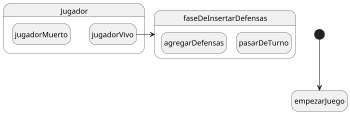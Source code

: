@startuml
'https://plantuml.com/state-diagram

scale 350 width
hide empty description

[*] --> empezarJuego

state Jugador{
    state jugadorVivo
    state jugadorMuerto
}

state faseDeInsertarDefensas{
    state agregarDefensas
    state pasarDeTurno
}
jugadorVivo-> faseDeInsertarDefensas
@enduml